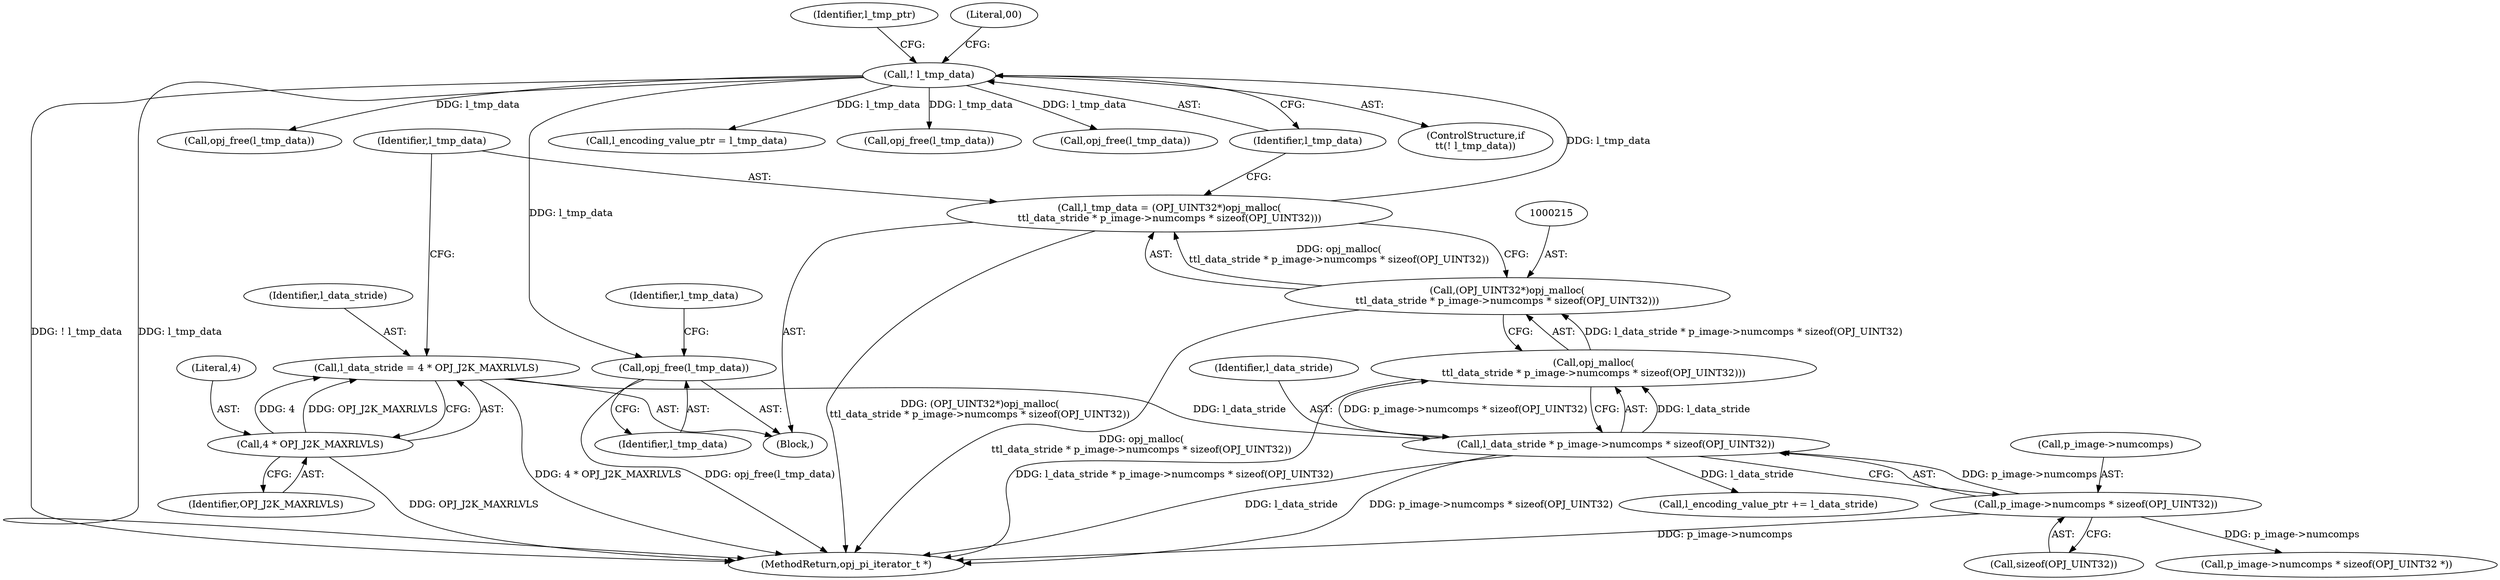 digraph "0_openjpeg_c16bc057ba3f125051c9966cf1f5b68a05681de4@API" {
"1000667" [label="(Call,opj_free(l_tmp_data))"];
"1000226" [label="(Call,! l_tmp_data)"];
"1000212" [label="(Call,l_tmp_data = (OPJ_UINT32*)opj_malloc(\n\t\tl_data_stride * p_image->numcomps * sizeof(OPJ_UINT32)))"];
"1000214" [label="(Call,(OPJ_UINT32*)opj_malloc(\n\t\tl_data_stride * p_image->numcomps * sizeof(OPJ_UINT32)))"];
"1000216" [label="(Call,opj_malloc(\n\t\tl_data_stride * p_image->numcomps * sizeof(OPJ_UINT32)))"];
"1000217" [label="(Call,l_data_stride * p_image->numcomps * sizeof(OPJ_UINT32))"];
"1000207" [label="(Call,l_data_stride = 4 * OPJ_J2K_MAXRLVLS)"];
"1000209" [label="(Call,4 * OPJ_J2K_MAXRLVLS)"];
"1000219" [label="(Call,p_image->numcomps * sizeof(OPJ_UINT32))"];
"1000214" [label="(Call,(OPJ_UINT32*)opj_malloc(\n\t\tl_data_stride * p_image->numcomps * sizeof(OPJ_UINT32)))"];
"1000219" [label="(Call,p_image->numcomps * sizeof(OPJ_UINT32))"];
"1000218" [label="(Identifier,l_data_stride)"];
"1000217" [label="(Call,l_data_stride * p_image->numcomps * sizeof(OPJ_UINT32))"];
"1000213" [label="(Identifier,l_tmp_data)"];
"1000232" [label="(Identifier,l_tmp_ptr)"];
"1000211" [label="(Identifier,OPJ_J2K_MAXRLVLS)"];
"1000246" [label="(Call,opj_free(l_tmp_data))"];
"1000668" [label="(Identifier,l_tmp_data)"];
"1000207" [label="(Call,l_data_stride = 4 * OPJ_J2K_MAXRLVLS)"];
"1000670" [label="(Identifier,l_tmp_data)"];
"1000216" [label="(Call,opj_malloc(\n\t\tl_data_stride * p_image->numcomps * sizeof(OPJ_UINT32)))"];
"1000286" [label="(Call,l_encoding_value_ptr += l_data_stride)"];
"1000208" [label="(Identifier,l_data_stride)"];
"1000696" [label="(MethodReturn,opj_pi_iterator_t *)"];
"1000212" [label="(Call,l_tmp_data = (OPJ_UINT32*)opj_malloc(\n\t\tl_data_stride * p_image->numcomps * sizeof(OPJ_UINT32)))"];
"1000266" [label="(Call,l_encoding_value_ptr = l_tmp_data)"];
"1000230" [label="(Literal,00)"];
"1000210" [label="(Literal,4)"];
"1000126" [label="(Block,)"];
"1000226" [label="(Call,! l_tmp_data)"];
"1000260" [label="(Call,opj_free(l_tmp_data))"];
"1000220" [label="(Call,p_image->numcomps)"];
"1000236" [label="(Call,p_image->numcomps * sizeof(OPJ_UINT32 *))"];
"1000355" [label="(Call,opj_free(l_tmp_data))"];
"1000209" [label="(Call,4 * OPJ_J2K_MAXRLVLS)"];
"1000227" [label="(Identifier,l_tmp_data)"];
"1000223" [label="(Call,sizeof(OPJ_UINT32))"];
"1000225" [label="(ControlStructure,if\n\t\t(! l_tmp_data))"];
"1000667" [label="(Call,opj_free(l_tmp_data))"];
"1000667" -> "1000126"  [label="AST: "];
"1000667" -> "1000668"  [label="CFG: "];
"1000668" -> "1000667"  [label="AST: "];
"1000670" -> "1000667"  [label="CFG: "];
"1000667" -> "1000696"  [label="DDG: opj_free(l_tmp_data)"];
"1000226" -> "1000667"  [label="DDG: l_tmp_data"];
"1000226" -> "1000225"  [label="AST: "];
"1000226" -> "1000227"  [label="CFG: "];
"1000227" -> "1000226"  [label="AST: "];
"1000230" -> "1000226"  [label="CFG: "];
"1000232" -> "1000226"  [label="CFG: "];
"1000226" -> "1000696"  [label="DDG: l_tmp_data"];
"1000226" -> "1000696"  [label="DDG: ! l_tmp_data"];
"1000212" -> "1000226"  [label="DDG: l_tmp_data"];
"1000226" -> "1000246"  [label="DDG: l_tmp_data"];
"1000226" -> "1000260"  [label="DDG: l_tmp_data"];
"1000226" -> "1000266"  [label="DDG: l_tmp_data"];
"1000226" -> "1000355"  [label="DDG: l_tmp_data"];
"1000212" -> "1000126"  [label="AST: "];
"1000212" -> "1000214"  [label="CFG: "];
"1000213" -> "1000212"  [label="AST: "];
"1000214" -> "1000212"  [label="AST: "];
"1000227" -> "1000212"  [label="CFG: "];
"1000212" -> "1000696"  [label="DDG: (OPJ_UINT32*)opj_malloc(\n\t\tl_data_stride * p_image->numcomps * sizeof(OPJ_UINT32))"];
"1000214" -> "1000212"  [label="DDG: opj_malloc(\n\t\tl_data_stride * p_image->numcomps * sizeof(OPJ_UINT32))"];
"1000214" -> "1000216"  [label="CFG: "];
"1000215" -> "1000214"  [label="AST: "];
"1000216" -> "1000214"  [label="AST: "];
"1000214" -> "1000696"  [label="DDG: opj_malloc(\n\t\tl_data_stride * p_image->numcomps * sizeof(OPJ_UINT32))"];
"1000216" -> "1000214"  [label="DDG: l_data_stride * p_image->numcomps * sizeof(OPJ_UINT32)"];
"1000216" -> "1000217"  [label="CFG: "];
"1000217" -> "1000216"  [label="AST: "];
"1000216" -> "1000696"  [label="DDG: l_data_stride * p_image->numcomps * sizeof(OPJ_UINT32)"];
"1000217" -> "1000216"  [label="DDG: l_data_stride"];
"1000217" -> "1000216"  [label="DDG: p_image->numcomps * sizeof(OPJ_UINT32)"];
"1000217" -> "1000219"  [label="CFG: "];
"1000218" -> "1000217"  [label="AST: "];
"1000219" -> "1000217"  [label="AST: "];
"1000217" -> "1000696"  [label="DDG: p_image->numcomps * sizeof(OPJ_UINT32)"];
"1000217" -> "1000696"  [label="DDG: l_data_stride"];
"1000207" -> "1000217"  [label="DDG: l_data_stride"];
"1000219" -> "1000217"  [label="DDG: p_image->numcomps"];
"1000217" -> "1000286"  [label="DDG: l_data_stride"];
"1000207" -> "1000126"  [label="AST: "];
"1000207" -> "1000209"  [label="CFG: "];
"1000208" -> "1000207"  [label="AST: "];
"1000209" -> "1000207"  [label="AST: "];
"1000213" -> "1000207"  [label="CFG: "];
"1000207" -> "1000696"  [label="DDG: 4 * OPJ_J2K_MAXRLVLS"];
"1000209" -> "1000207"  [label="DDG: 4"];
"1000209" -> "1000207"  [label="DDG: OPJ_J2K_MAXRLVLS"];
"1000209" -> "1000211"  [label="CFG: "];
"1000210" -> "1000209"  [label="AST: "];
"1000211" -> "1000209"  [label="AST: "];
"1000209" -> "1000696"  [label="DDG: OPJ_J2K_MAXRLVLS"];
"1000219" -> "1000223"  [label="CFG: "];
"1000220" -> "1000219"  [label="AST: "];
"1000223" -> "1000219"  [label="AST: "];
"1000219" -> "1000696"  [label="DDG: p_image->numcomps"];
"1000219" -> "1000236"  [label="DDG: p_image->numcomps"];
}
